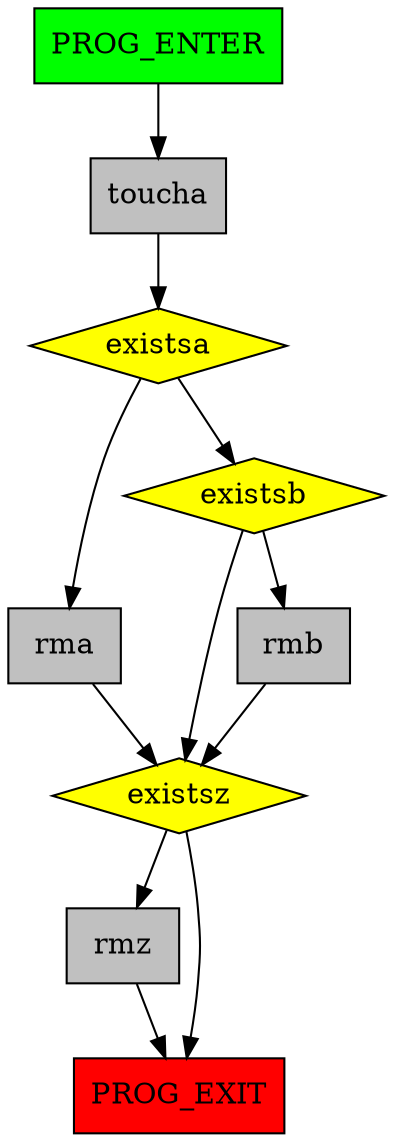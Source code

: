 digraph G {
    0[label="PROG_ENTER",shape=mbox,fillcolor=green,style=filled];
    1[label="toucha",shape=box,fillcolor=gray,style=filled];
    2[label="existsa",shape=diamond,fillcolor=yellow,style=filled];
    3[label="rma",shape=box,fillcolor=gray,style=filled];
    6[label="existsz",shape=diamond,fillcolor=yellow,style=filled];
    7[label="rmz",shape=box,fillcolor=gray,style=filled];
    8[label="PROG_EXIT",shape=mbox,fillcolor=red,style=filled];
    4[label="existsb",shape=diamond,fillcolor=yellow,style=filled];
    5[label="rmb",shape=box,fillcolor=gray,style=filled];

    0 -> 1;
    1 -> 2;
    2 -> 3;
    2 -> 4;
    3 -> 6;
    6 -> 7;
    6 -> 8;
    7 -> 8;
    4 -> 5;
    4 -> 6;
    5 -> 6;
}
